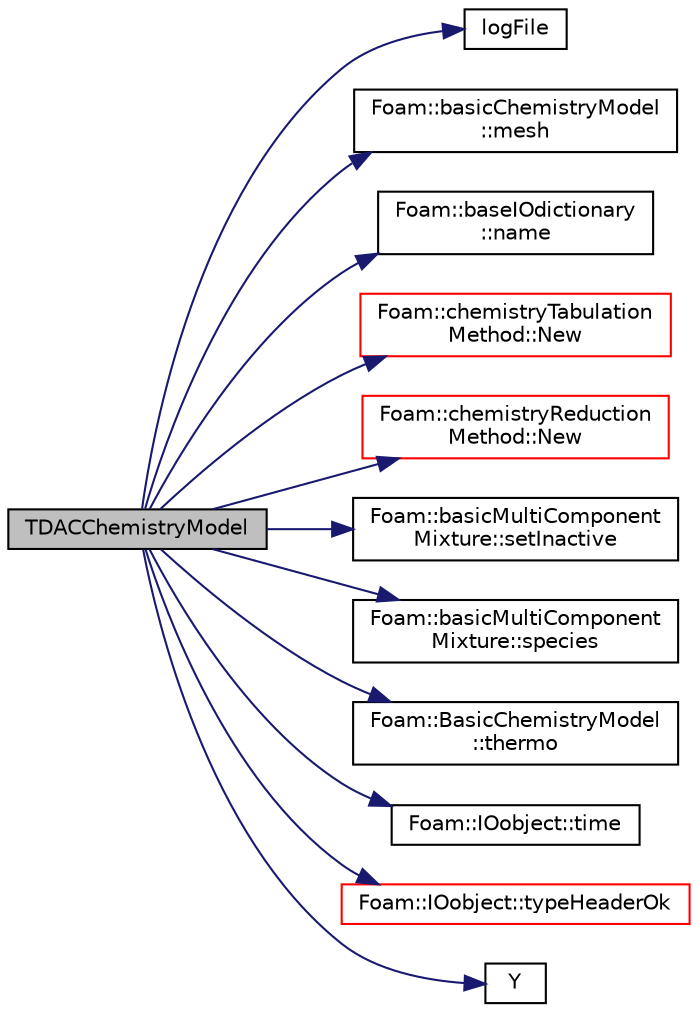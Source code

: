 digraph "TDACChemistryModel"
{
  bgcolor="transparent";
  edge [fontname="Helvetica",fontsize="10",labelfontname="Helvetica",labelfontsize="10"];
  node [fontname="Helvetica",fontsize="10",shape=record];
  rankdir="LR";
  Node1 [label="TDACChemistryModel",height=0.2,width=0.4,color="black", fillcolor="grey75", style="filled" fontcolor="black"];
  Node1 -> Node2 [color="midnightblue",fontsize="10",style="solid",fontname="Helvetica"];
  Node2 [label="logFile",height=0.2,width=0.4,color="black",URL="$classFoam_1_1TDACChemistryModel.html#a4b01bdca66b9b7924f5137edd69ab738",tooltip="Create and return a TDAC log file of the given name. "];
  Node1 -> Node3 [color="midnightblue",fontsize="10",style="solid",fontname="Helvetica"];
  Node3 [label="Foam::basicChemistryModel\l::mesh",height=0.2,width=0.4,color="black",URL="$classFoam_1_1basicChemistryModel.html#a628df3d8f239d8393610d6310eb56ad1",tooltip="Return const access to the mesh database. "];
  Node1 -> Node4 [color="midnightblue",fontsize="10",style="solid",fontname="Helvetica"];
  Node4 [label="Foam::baseIOdictionary\l::name",height=0.2,width=0.4,color="black",URL="$classFoam_1_1baseIOdictionary.html#a6d60057c26042eaf7fa1b3b6fb07b582",tooltip="Name function is needed to disambiguate those inherited. "];
  Node1 -> Node5 [color="midnightblue",fontsize="10",style="solid",fontname="Helvetica"];
  Node5 [label="Foam::chemistryTabulation\lMethod::New",height=0.2,width=0.4,color="red",URL="$classFoam_1_1chemistryTabulationMethod.html#aca13b40b8f79fc509a9e2e0df5ad043c"];
  Node1 -> Node6 [color="midnightblue",fontsize="10",style="solid",fontname="Helvetica"];
  Node6 [label="Foam::chemistryReduction\lMethod::New",height=0.2,width=0.4,color="red",URL="$classFoam_1_1chemistryReductionMethod.html#a5de82d36230bbf4c0031a57aaaf1131a"];
  Node1 -> Node7 [color="midnightblue",fontsize="10",style="solid",fontname="Helvetica"];
  Node7 [label="Foam::basicMultiComponent\lMixture::setInactive",height=0.2,width=0.4,color="black",URL="$classFoam_1_1basicMultiComponentMixture.html#a7425b854423b92253e725ad3269ac336",tooltip="Set speciei inactive. "];
  Node1 -> Node8 [color="midnightblue",fontsize="10",style="solid",fontname="Helvetica"];
  Node8 [label="Foam::basicMultiComponent\lMixture::species",height=0.2,width=0.4,color="black",URL="$classFoam_1_1basicMultiComponentMixture.html#ac3684786b3929e4b59bca4087f9f4609",tooltip="Return the table of species. "];
  Node1 -> Node9 [color="midnightblue",fontsize="10",style="solid",fontname="Helvetica"];
  Node9 [label="Foam::BasicChemistryModel\l::thermo",height=0.2,width=0.4,color="black",URL="$classFoam_1_1BasicChemistryModel.html#acc4713ada21d71c7c5734019c38fd9c0",tooltip="Return access to the thermo package. "];
  Node1 -> Node10 [color="midnightblue",fontsize="10",style="solid",fontname="Helvetica"];
  Node10 [label="Foam::IOobject::time",height=0.2,width=0.4,color="black",URL="$classFoam_1_1IOobject.html#ab5a56b597db315d880e81c09a4341244",tooltip="Return time. "];
  Node1 -> Node11 [color="midnightblue",fontsize="10",style="solid",fontname="Helvetica"];
  Node11 [label="Foam::IOobject::typeHeaderOk",height=0.2,width=0.4,color="red",URL="$classFoam_1_1IOobject.html#a48b9a53e7714e526af3603a0502a83eb",tooltip="Read header (uses typeFilePath to find file) and check its info. "];
  Node1 -> Node12 [color="midnightblue",fontsize="10",style="solid",fontname="Helvetica"];
  Node12 [label="Y",height=0.2,width=0.4,color="black",URL="$classFoam_1_1TDACChemistryModel.html#a98fc615b86ae04a5a00a36c8fb619a16"];
}
